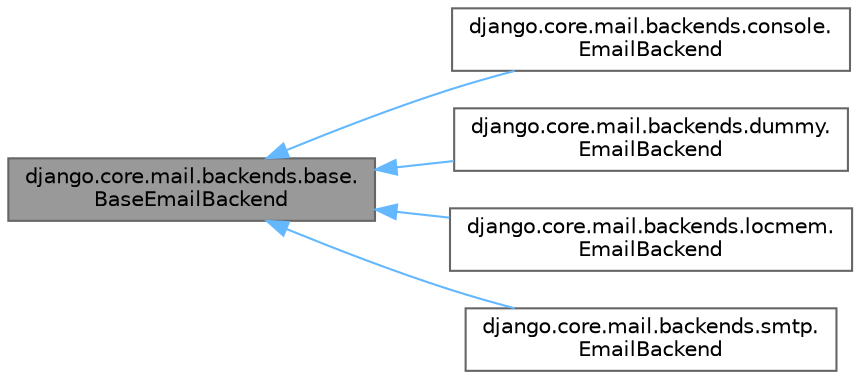 digraph "django.core.mail.backends.base.BaseEmailBackend"
{
 // LATEX_PDF_SIZE
  bgcolor="transparent";
  edge [fontname=Helvetica,fontsize=10,labelfontname=Helvetica,labelfontsize=10];
  node [fontname=Helvetica,fontsize=10,shape=box,height=0.2,width=0.4];
  rankdir="LR";
  Node1 [id="Node000001",label="django.core.mail.backends.base.\lBaseEmailBackend",height=0.2,width=0.4,color="gray40", fillcolor="grey60", style="filled", fontcolor="black",tooltip=" "];
  Node1 -> Node2 [id="edge1_Node000001_Node000002",dir="back",color="steelblue1",style="solid",tooltip=" "];
  Node2 [id="Node000002",label="django.core.mail.backends.console.\lEmailBackend",height=0.2,width=0.4,color="gray40", fillcolor="white", style="filled",URL="$classdjango_1_1core_1_1mail_1_1backends_1_1console_1_1_email_backend.html",tooltip=" "];
  Node1 -> Node3 [id="edge2_Node000001_Node000003",dir="back",color="steelblue1",style="solid",tooltip=" "];
  Node3 [id="Node000003",label="django.core.mail.backends.dummy.\lEmailBackend",height=0.2,width=0.4,color="gray40", fillcolor="white", style="filled",URL="$classdjango_1_1core_1_1mail_1_1backends_1_1dummy_1_1_email_backend.html",tooltip=" "];
  Node1 -> Node4 [id="edge3_Node000001_Node000004",dir="back",color="steelblue1",style="solid",tooltip=" "];
  Node4 [id="Node000004",label="django.core.mail.backends.locmem.\lEmailBackend",height=0.2,width=0.4,color="gray40", fillcolor="white", style="filled",URL="$classdjango_1_1core_1_1mail_1_1backends_1_1locmem_1_1_email_backend.html",tooltip=" "];
  Node1 -> Node5 [id="edge4_Node000001_Node000005",dir="back",color="steelblue1",style="solid",tooltip=" "];
  Node5 [id="Node000005",label="django.core.mail.backends.smtp.\lEmailBackend",height=0.2,width=0.4,color="gray40", fillcolor="white", style="filled",URL="$classdjango_1_1core_1_1mail_1_1backends_1_1smtp_1_1_email_backend.html",tooltip=" "];
}

